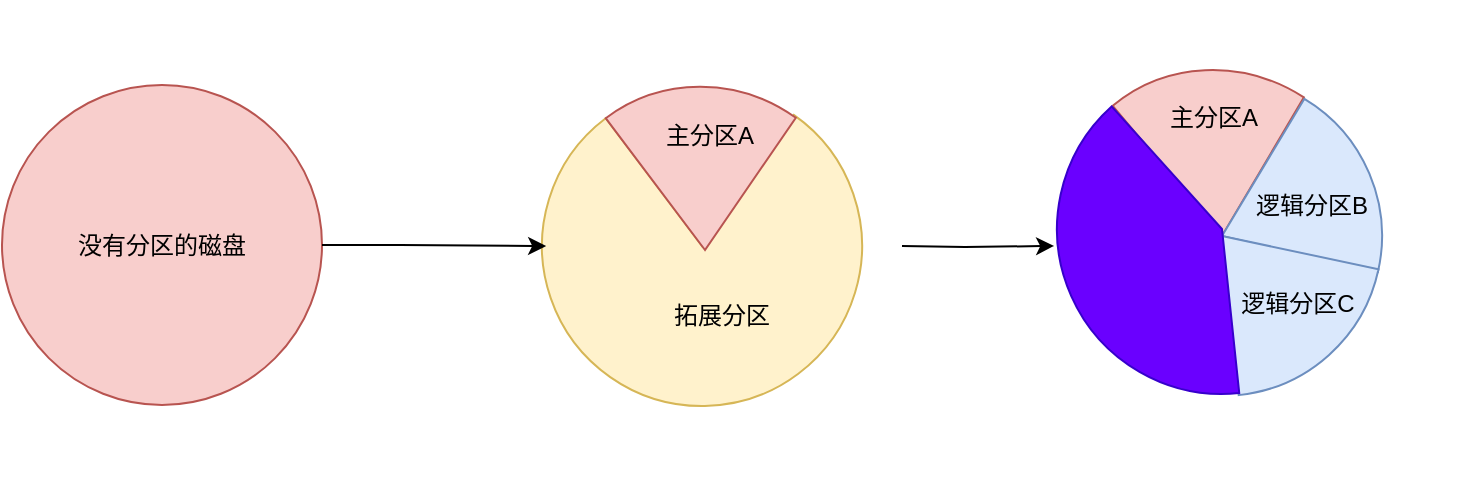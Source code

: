 <mxfile version="26.2.3">
  <diagram name="第 1 页" id="wTaN3yKLWi4rCBMbLbat">
    <mxGraphModel dx="1428" dy="751" grid="1" gridSize="10" guides="1" tooltips="1" connect="1" arrows="1" fold="1" page="1" pageScale="1" pageWidth="827" pageHeight="1169" math="0" shadow="0">
      <root>
        <mxCell id="0" />
        <mxCell id="1" parent="0" />
        <mxCell id="C6ckC5XjFhUadCyAJ-YC-1" value="没有分区的磁盘" style="ellipse;whiteSpace=wrap;html=1;aspect=fixed;fillColor=#f8cecc;strokeColor=#b85450;" vertex="1" parent="1">
          <mxGeometry x="90" y="309.5" width="160" height="160" as="geometry" />
        </mxCell>
        <mxCell id="C6ckC5XjFhUadCyAJ-YC-6" value="" style="verticalLabelPosition=bottom;verticalAlign=top;html=1;shape=mxgraph.basic.pie;startAngle=0.2;endAngle=-0.2;fillColor=#fff2cc;strokeColor=#d6b656;direction=south;rotation=233;" vertex="1" parent="1">
          <mxGeometry x="360" y="310" width="160" height="160" as="geometry" />
        </mxCell>
        <mxCell id="C6ckC5XjFhUadCyAJ-YC-7" value="" style="verticalLabelPosition=bottom;verticalAlign=top;html=1;shape=mxgraph.basic.pie;startAngle=-0.2;endAngle=0.2;fillColor=#f8cecc;strokeColor=#b85450;rotation=323;" vertex="1" parent="1">
          <mxGeometry x="361.5" y="309.5" width="160" height="165" as="geometry" />
        </mxCell>
        <mxCell id="C6ckC5XjFhUadCyAJ-YC-8" value="" style="verticalLabelPosition=bottom;verticalAlign=top;html=1;shape=mxgraph.basic.pie;startAngle=-0.2;endAngle=0.199;fillColor=#f8cecc;strokeColor=#b85450;rotation=320;" vertex="1" parent="1">
          <mxGeometry x="620" y="300" width="160" height="170" as="geometry" />
        </mxCell>
        <mxCell id="C6ckC5XjFhUadCyAJ-YC-10" value="" style="verticalLabelPosition=bottom;verticalAlign=top;html=1;shape=mxgraph.basic.pie;startAngle=-0.2;endAngle=0.2;fillColor=#dae8fc;strokeColor=#6c8ebf;rotation=31;" vertex="1" parent="1">
          <mxGeometry x="620" y="305" width="160" height="160" as="geometry" />
        </mxCell>
        <mxCell id="C6ckC5XjFhUadCyAJ-YC-11" value="" style="verticalLabelPosition=bottom;verticalAlign=top;html=1;shape=mxgraph.basic.pie;startAngle=-0.2;endAngle=0.2;fillColor=#dae8fc;strokeColor=#6c8ebf;rotation=102;" vertex="1" parent="1">
          <mxGeometry x="620" y="305" width="160" height="160" as="geometry" />
        </mxCell>
        <mxCell id="C6ckC5XjFhUadCyAJ-YC-13" value="" style="verticalLabelPosition=bottom;verticalAlign=top;html=1;shape=mxgraph.basic.pie;startAngle=0.2;endAngle=0.6;aspect=fixed;rotation=102;fillColor=#6a00ff;fontColor=#ffffff;strokeColor=#3700CC;" vertex="1" parent="1">
          <mxGeometry x="617.5" y="299" width="165" height="165" as="geometry" />
        </mxCell>
        <mxCell id="C6ckC5XjFhUadCyAJ-YC-14" value="主分区A" style="text;html=1;align=center;verticalAlign=middle;whiteSpace=wrap;rounded=0;" vertex="1" parent="1">
          <mxGeometry x="414" y="320" width="60" height="30" as="geometry" />
        </mxCell>
        <mxCell id="C6ckC5XjFhUadCyAJ-YC-15" value="拓展分区" style="text;html=1;align=center;verticalAlign=middle;whiteSpace=wrap;rounded=0;" vertex="1" parent="1">
          <mxGeometry x="420" y="410" width="60" height="30" as="geometry" />
        </mxCell>
        <mxCell id="C6ckC5XjFhUadCyAJ-YC-16" value="主分区A" style="text;html=1;align=center;verticalAlign=middle;whiteSpace=wrap;rounded=0;" vertex="1" parent="1">
          <mxGeometry x="666" y="311" width="60" height="30" as="geometry" />
        </mxCell>
        <mxCell id="C6ckC5XjFhUadCyAJ-YC-17" value="逻辑分区B" style="text;html=1;align=center;verticalAlign=middle;whiteSpace=wrap;rounded=0;" vertex="1" parent="1">
          <mxGeometry x="715" y="355" width="60" height="30" as="geometry" />
        </mxCell>
        <mxCell id="C6ckC5XjFhUadCyAJ-YC-18" value="逻辑分区C" style="text;html=1;align=center;verticalAlign=middle;whiteSpace=wrap;rounded=0;" vertex="1" parent="1">
          <mxGeometry x="708" y="404" width="60" height="30" as="geometry" />
        </mxCell>
        <mxCell id="C6ckC5XjFhUadCyAJ-YC-19" style="edgeStyle=orthogonalEdgeStyle;rounded=0;orthogonalLoop=1;jettySize=auto;html=1;entryX=0.111;entryY=0.207;entryDx=0;entryDy=0;entryPerimeter=0;" edge="1" parent="1" source="C6ckC5XjFhUadCyAJ-YC-1" target="C6ckC5XjFhUadCyAJ-YC-6">
          <mxGeometry relative="1" as="geometry" />
        </mxCell>
        <mxCell id="C6ckC5XjFhUadCyAJ-YC-20" style="edgeStyle=orthogonalEdgeStyle;rounded=0;orthogonalLoop=1;jettySize=auto;html=1;entryX=0.656;entryY=0.987;entryDx=0;entryDy=0;entryPerimeter=0;" edge="1" parent="1" target="C6ckC5XjFhUadCyAJ-YC-13">
          <mxGeometry relative="1" as="geometry">
            <mxPoint x="540" y="390" as="sourcePoint" />
          </mxGeometry>
        </mxCell>
      </root>
    </mxGraphModel>
  </diagram>
</mxfile>
